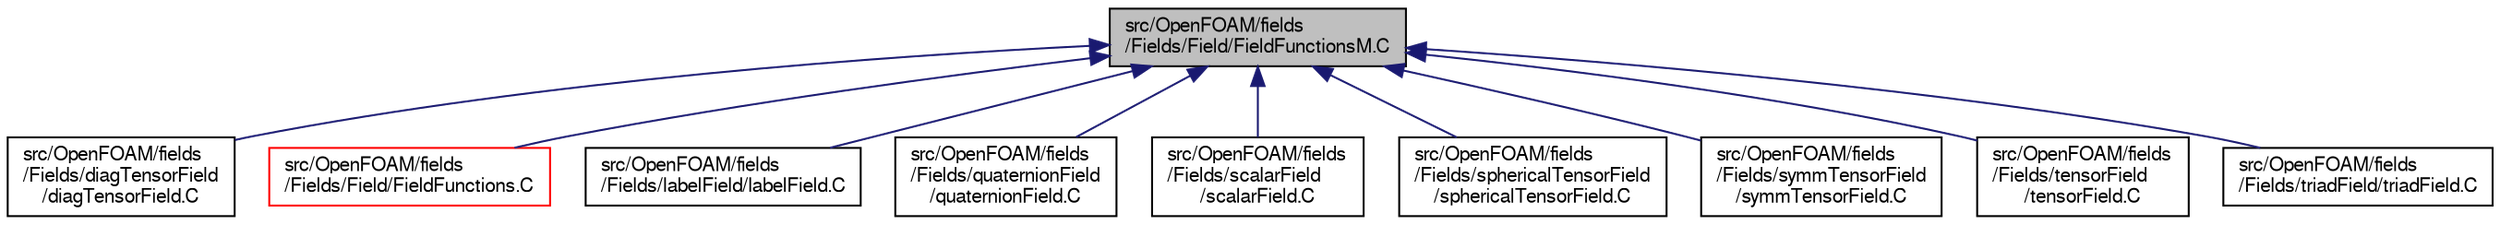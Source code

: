 digraph "src/OpenFOAM/fields/Fields/Field/FieldFunctionsM.C"
{
  bgcolor="transparent";
  edge [fontname="FreeSans",fontsize="10",labelfontname="FreeSans",labelfontsize="10"];
  node [fontname="FreeSans",fontsize="10",shape=record];
  Node41 [label="src/OpenFOAM/fields\l/Fields/Field/FieldFunctionsM.C",height=0.2,width=0.4,color="black", fillcolor="grey75", style="filled", fontcolor="black"];
  Node41 -> Node42 [dir="back",color="midnightblue",fontsize="10",style="solid",fontname="FreeSans"];
  Node42 [label="src/OpenFOAM/fields\l/Fields/diagTensorField\l/diagTensorField.C",height=0.2,width=0.4,color="black",URL="$a09542.html",tooltip="Specialisation of Field<T> for diagTensor. "];
  Node41 -> Node43 [dir="back",color="midnightblue",fontsize="10",style="solid",fontname="FreeSans"];
  Node43 [label="src/OpenFOAM/fields\l/Fields/Field/FieldFunctions.C",height=0.2,width=0.4,color="red",URL="$a09578.html"];
  Node41 -> Node45 [dir="back",color="midnightblue",fontsize="10",style="solid",fontname="FreeSans"];
  Node45 [label="src/OpenFOAM/fields\l/Fields/labelField/labelField.C",height=0.2,width=0.4,color="black",URL="$a09611.html",tooltip="Specialisation of Field<T> for label. "];
  Node41 -> Node46 [dir="back",color="midnightblue",fontsize="10",style="solid",fontname="FreeSans"];
  Node46 [label="src/OpenFOAM/fields\l/Fields/quaternionField\l/quaternionField.C",height=0.2,width=0.4,color="black",URL="$a09641.html"];
  Node41 -> Node47 [dir="back",color="midnightblue",fontsize="10",style="solid",fontname="FreeSans"];
  Node47 [label="src/OpenFOAM/fields\l/Fields/scalarField\l/scalarField.C",height=0.2,width=0.4,color="black",URL="$a09653.html",tooltip="Specialisation of Field<T> for scalar. "];
  Node41 -> Node48 [dir="back",color="midnightblue",fontsize="10",style="solid",fontname="FreeSans"];
  Node48 [label="src/OpenFOAM/fields\l/Fields/sphericalTensorField\l/sphericalTensorField.C",height=0.2,width=0.4,color="black",URL="$a09671.html"];
  Node41 -> Node49 [dir="back",color="midnightblue",fontsize="10",style="solid",fontname="FreeSans"];
  Node49 [label="src/OpenFOAM/fields\l/Fields/symmTensorField\l/symmTensorField.C",height=0.2,width=0.4,color="black",URL="$a09689.html"];
  Node41 -> Node50 [dir="back",color="midnightblue",fontsize="10",style="solid",fontname="FreeSans"];
  Node50 [label="src/OpenFOAM/fields\l/Fields/tensorField\l/tensorField.C",height=0.2,width=0.4,color="black",URL="$a09713.html"];
  Node41 -> Node51 [dir="back",color="midnightblue",fontsize="10",style="solid",fontname="FreeSans"];
  Node51 [label="src/OpenFOAM/fields\l/Fields/triadField/triadField.C",height=0.2,width=0.4,color="black",URL="$a09746.html"];
}
